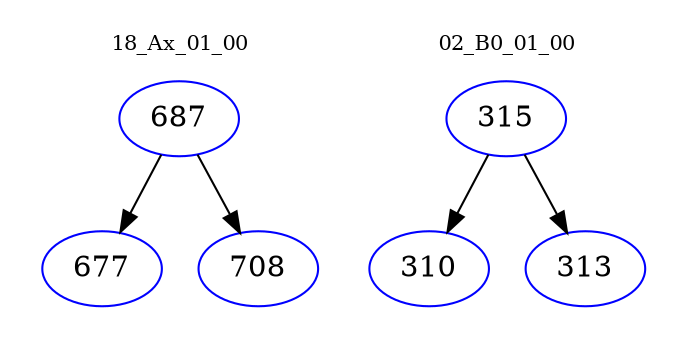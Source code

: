 digraph{
subgraph cluster_0 {
color = white
label = "18_Ax_01_00";
fontsize=10;
T0_687 [label="687", color="blue"]
T0_687 -> T0_677 [color="black"]
T0_677 [label="677", color="blue"]
T0_687 -> T0_708 [color="black"]
T0_708 [label="708", color="blue"]
}
subgraph cluster_1 {
color = white
label = "02_B0_01_00";
fontsize=10;
T1_315 [label="315", color="blue"]
T1_315 -> T1_310 [color="black"]
T1_310 [label="310", color="blue"]
T1_315 -> T1_313 [color="black"]
T1_313 [label="313", color="blue"]
}
}
